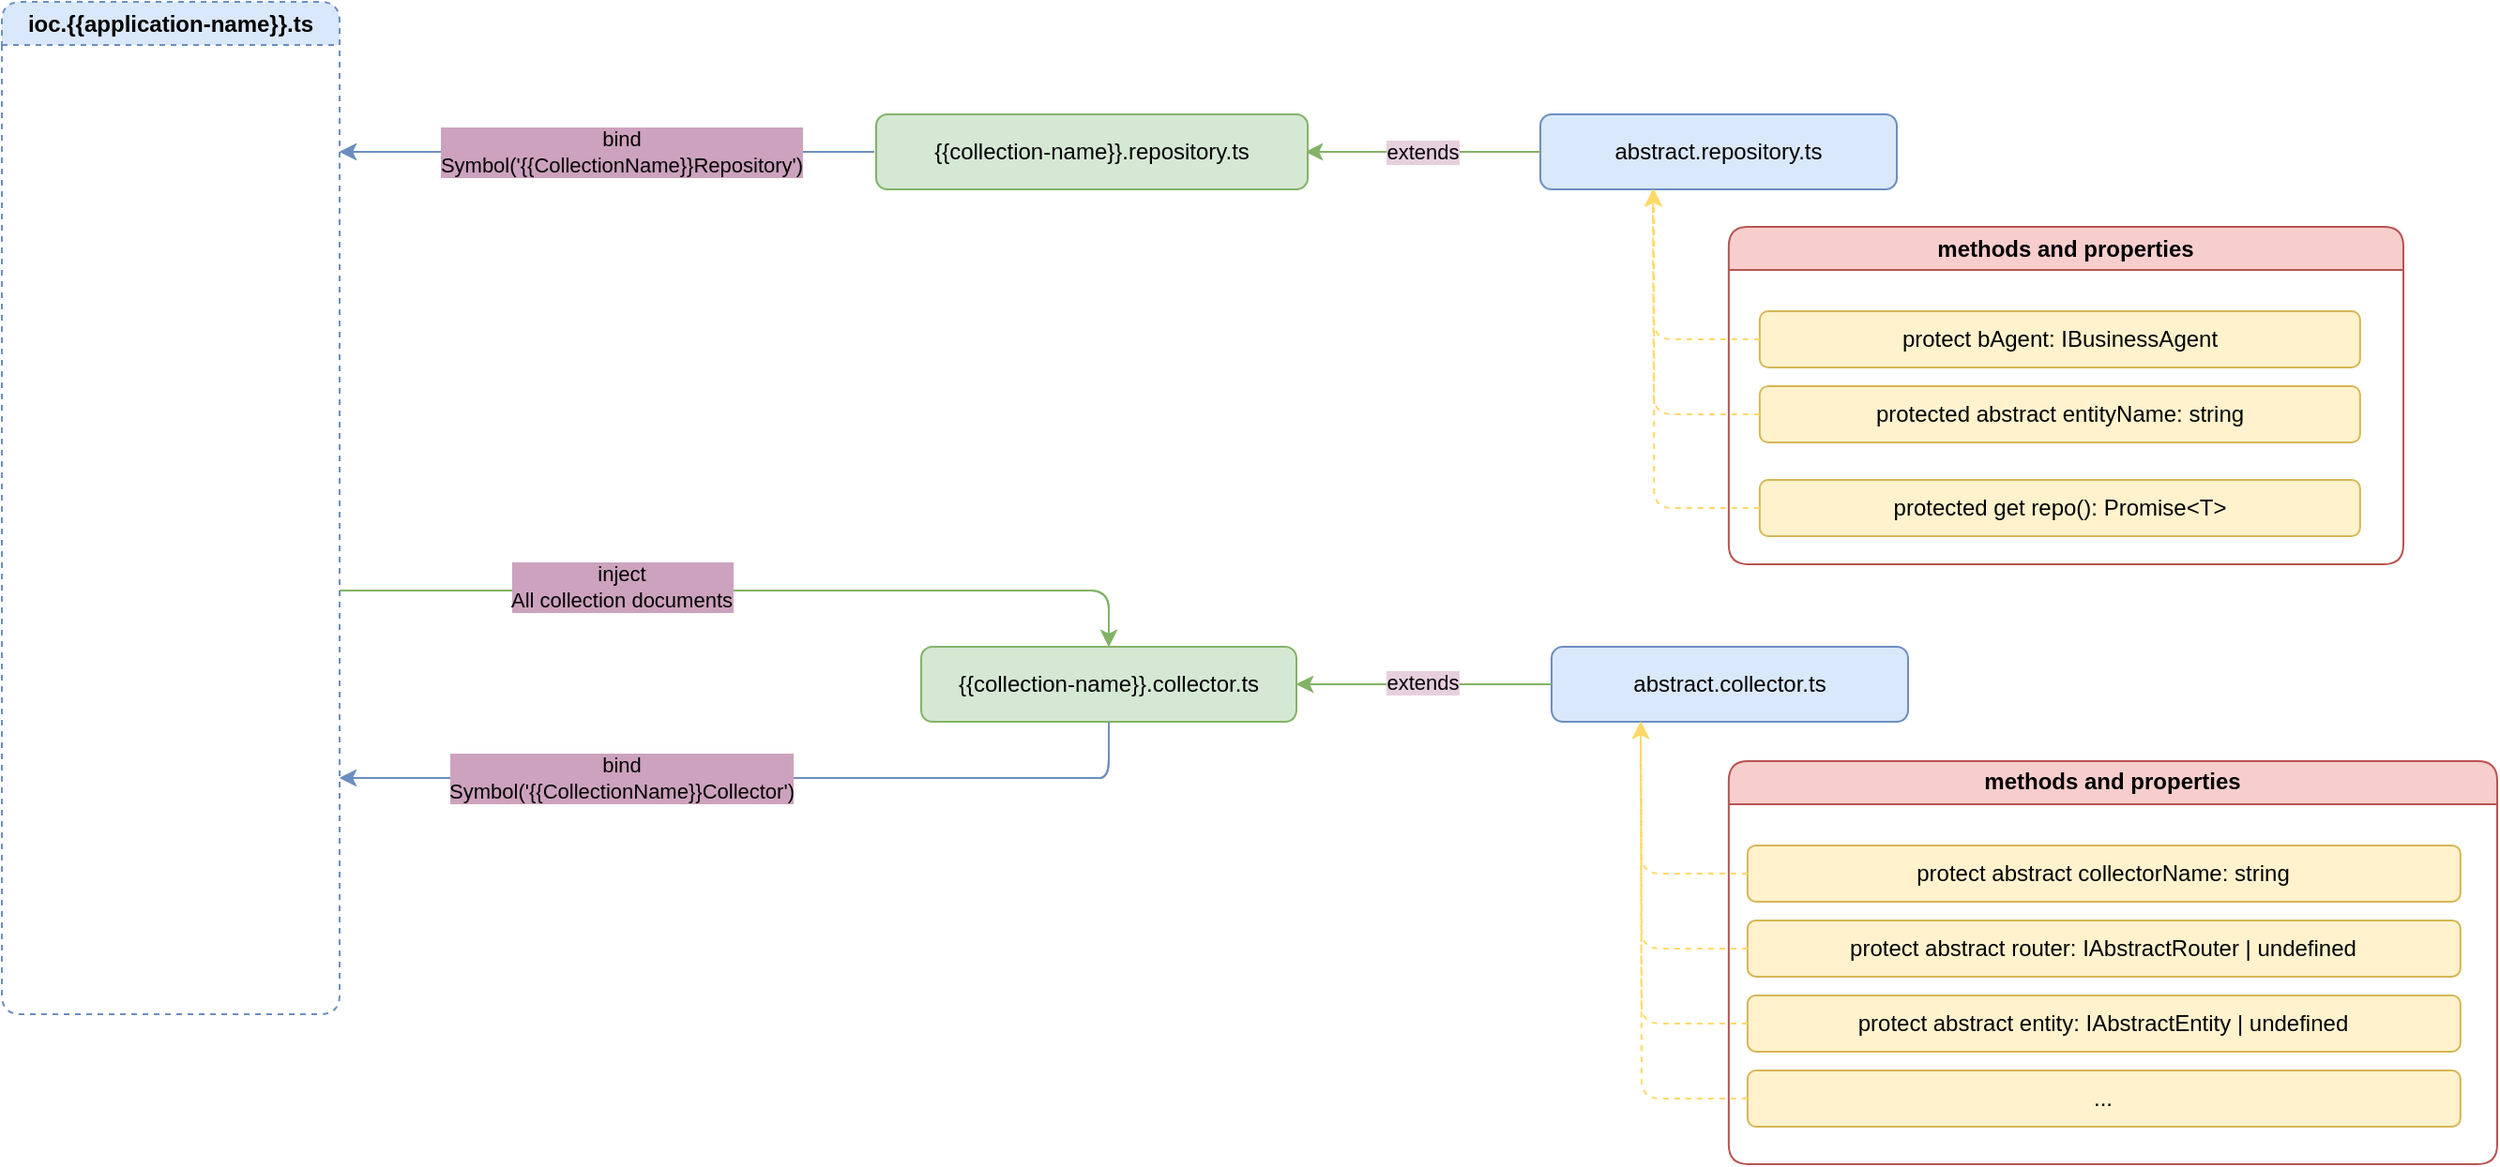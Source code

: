 <mxfile version="20.8.20" type="device"><diagram name="Page-1" id="80O2nJc7z4xPNH433JoD"><mxGraphModel dx="1687" dy="967" grid="1" gridSize="10" guides="1" tooltips="1" connect="1" arrows="1" fold="1" page="1" pageScale="1" pageWidth="850" pageHeight="1100" math="0" shadow="0"><root><mxCell id="0"/><mxCell id="1" parent="0"/><mxCell id="yMosthVvoZRHK871lkI2-1" style="edgeStyle=orthogonalEdgeStyle;rounded=1;orthogonalLoop=1;jettySize=auto;html=1;entryX=0.5;entryY=0;entryDx=0;entryDy=0;fillColor=#d5e8d4;strokeColor=#82b366;" parent="1" target="yMosthVvoZRHK871lkI2-5" edge="1"><mxGeometry relative="1" as="geometry"><mxPoint x="360" y="594" as="sourcePoint"/><Array as="points"><mxPoint x="440" y="593.97"/><mxPoint x="760" y="593.97"/></Array></mxGeometry></mxCell><mxCell id="yMosthVvoZRHK871lkI2-2" value="inject&lt;br&gt;All collection documents" style="edgeLabel;html=1;align=center;verticalAlign=middle;resizable=0;points=[];labelBackgroundColor=#CDA2BE;" parent="yMosthVvoZRHK871lkI2-1" vertex="1" connectable="0"><mxGeometry x="-0.187" y="2" relative="1" as="geometry"><mxPoint x="-29" as="offset"/></mxGeometry></mxCell><mxCell id="yMosthVvoZRHK871lkI2-3" style="edgeStyle=orthogonalEdgeStyle;rounded=1;orthogonalLoop=1;jettySize=auto;html=1;exitX=0.5;exitY=1;exitDx=0;exitDy=0;fillColor=#dae8fc;strokeColor=#6c8ebf;" parent="1" source="yMosthVvoZRHK871lkI2-5" edge="1"><mxGeometry relative="1" as="geometry"><mxPoint x="360" y="694" as="targetPoint"/><Array as="points"><mxPoint x="760" y="693.97"/><mxPoint x="440" y="693.97"/></Array></mxGeometry></mxCell><mxCell id="yMosthVvoZRHK871lkI2-4" value="bind&lt;br&gt;Symbol('{{CollectionName}}Collector')" style="edgeLabel;html=1;align=center;verticalAlign=middle;resizable=0;points=[];labelBackgroundColor=#CDA2BE;" parent="yMosthVvoZRHK871lkI2-3" vertex="1" connectable="0"><mxGeometry x="0.337" y="4" relative="1" as="geometry"><mxPoint x="4" y="-4" as="offset"/></mxGeometry></mxCell><mxCell id="yMosthVvoZRHK871lkI2-5" value="{{collection-name}}.collector.ts" style="rounded=1;whiteSpace=wrap;html=1;fillColor=#d5e8d4;strokeColor=#82b366;" parent="1" vertex="1"><mxGeometry x="670" y="623.97" width="200" height="40" as="geometry"/></mxCell><mxCell id="yMosthVvoZRHK871lkI2-6" style="edgeStyle=orthogonalEdgeStyle;rounded=0;orthogonalLoop=1;jettySize=auto;html=1;entryX=1;entryY=0.5;entryDx=0;entryDy=0;fillColor=#d5e8d4;strokeColor=#82b366;" parent="1" source="yMosthVvoZRHK871lkI2-7" edge="1"><mxGeometry relative="1" as="geometry"><mxPoint x="870" y="643.97" as="targetPoint"/></mxGeometry></mxCell><mxCell id="yMosthVvoZRHK871lkI2-7" value="abstract.collector.ts" style="rounded=1;whiteSpace=wrap;html=1;fillColor=#dae8fc;strokeColor=#6c8ebf;" parent="1" vertex="1"><mxGeometry x="1006" y="623.97" width="190" height="40" as="geometry"/></mxCell><mxCell id="yMosthVvoZRHK871lkI2-8" style="edgeStyle=orthogonalEdgeStyle;rounded=0;orthogonalLoop=1;jettySize=auto;html=1;fillColor=#dae8fc;strokeColor=#6c8ebf;" parent="1" edge="1"><mxGeometry relative="1" as="geometry"><mxPoint x="360" y="360" as="targetPoint"/><mxPoint x="645" y="360" as="sourcePoint"/></mxGeometry></mxCell><mxCell id="yMosthVvoZRHK871lkI2-9" style="edgeStyle=orthogonalEdgeStyle;rounded=0;orthogonalLoop=1;jettySize=auto;html=1;fillColor=#d5e8d4;strokeColor=#82b366;entryX=1;entryY=0.5;entryDx=0;entryDy=0;" parent="1" edge="1"><mxGeometry relative="1" as="geometry"><mxPoint x="875" y="360" as="targetPoint"/><mxPoint x="1006" y="360" as="sourcePoint"/></mxGeometry></mxCell><mxCell id="yMosthVvoZRHK871lkI2-10" value="extends" style="edgeLabel;html=1;align=center;verticalAlign=middle;resizable=0;points=[];labelBackgroundColor=#E6D0DE;" parent="1" vertex="1" connectable="0"><mxGeometry x="910" y="364" as="geometry"><mxPoint x="27" y="-4" as="offset"/></mxGeometry></mxCell><mxCell id="yMosthVvoZRHK871lkI2-11" value="abstract.repository.ts" style="rounded=1;whiteSpace=wrap;html=1;fillColor=#dae8fc;strokeColor=#6c8ebf;" parent="1" vertex="1"><mxGeometry x="1000" y="340" width="190" height="40" as="geometry"/></mxCell><mxCell id="yMosthVvoZRHK871lkI2-12" value="methods and properties" style="swimlane;whiteSpace=wrap;html=1;fillColor=#f8cecc;strokeColor=#b85450;rounded=1;" parent="1" vertex="1"><mxGeometry x="1100.43" y="684.97" width="409.57" height="215.03" as="geometry"/></mxCell><mxCell id="yMosthVvoZRHK871lkI2-13" value="protect abstract collectorName: string" style="rounded=1;whiteSpace=wrap;html=1;fillColor=#fff2cc;strokeColor=#d6b656;" parent="yMosthVvoZRHK871lkI2-12" vertex="1"><mxGeometry x="10" y="45" width="380" height="30" as="geometry"/></mxCell><mxCell id="yMosthVvoZRHK871lkI2-14" value="protect abstract router: IAbstractRouter | undefined" style="rounded=1;whiteSpace=wrap;html=1;fillColor=#fff2cc;strokeColor=#d6b656;" parent="yMosthVvoZRHK871lkI2-12" vertex="1"><mxGeometry x="10" y="85" width="380" height="30" as="geometry"/></mxCell><mxCell id="yMosthVvoZRHK871lkI2-15" value="protect abstract entity: IAbstractEntity | undefined" style="rounded=1;whiteSpace=wrap;html=1;fillColor=#fff2cc;strokeColor=#d6b656;" parent="yMosthVvoZRHK871lkI2-12" vertex="1"><mxGeometry x="10" y="125" width="380" height="30" as="geometry"/></mxCell><mxCell id="yMosthVvoZRHK871lkI2-16" value="..." style="rounded=1;whiteSpace=wrap;html=1;fillColor=#fff2cc;strokeColor=#d6b656;" parent="yMosthVvoZRHK871lkI2-12" vertex="1"><mxGeometry x="10" y="165.03" width="380" height="30" as="geometry"/></mxCell><mxCell id="yMosthVvoZRHK871lkI2-17" style="edgeStyle=orthogonalEdgeStyle;rounded=1;orthogonalLoop=1;jettySize=auto;html=1;entryX=0.5;entryY=0;entryDx=0;entryDy=0;fillColor=#d5e8d4;strokeColor=#82b366;" parent="1" edge="1"><mxGeometry relative="1" as="geometry"><mxPoint x="360" y="594" as="sourcePoint"/><Array as="points"><mxPoint x="440" y="593.97"/><mxPoint x="760" y="593.97"/></Array><mxPoint x="770" y="623.97" as="targetPoint"/></mxGeometry></mxCell><mxCell id="yMosthVvoZRHK871lkI2-18" value="inject&lt;br&gt;All collection documents" style="edgeLabel;html=1;align=center;verticalAlign=middle;resizable=0;points=[];labelBackgroundColor=#CDA2BE;" parent="yMosthVvoZRHK871lkI2-17" vertex="1" connectable="0"><mxGeometry x="-0.187" y="2" relative="1" as="geometry"><mxPoint x="-29" as="offset"/></mxGeometry></mxCell><mxCell id="yMosthVvoZRHK871lkI2-19" style="edgeStyle=orthogonalEdgeStyle;rounded=1;orthogonalLoop=1;jettySize=auto;html=1;exitX=0.5;exitY=1;exitDx=0;exitDy=0;fillColor=#dae8fc;strokeColor=#6c8ebf;" parent="1" edge="1"><mxGeometry relative="1" as="geometry"><mxPoint x="360" y="694" as="targetPoint"/><Array as="points"><mxPoint x="760" y="693.97"/><mxPoint x="440" y="693.97"/></Array><mxPoint x="770" y="663.97" as="sourcePoint"/></mxGeometry></mxCell><mxCell id="yMosthVvoZRHK871lkI2-20" value="bind&lt;br&gt;Symbol('{{CollectionName}}Collector')" style="edgeLabel;html=1;align=center;verticalAlign=middle;resizable=0;points=[];labelBackgroundColor=#CDA2BE;" parent="yMosthVvoZRHK871lkI2-19" vertex="1" connectable="0"><mxGeometry x="0.337" y="4" relative="1" as="geometry"><mxPoint x="4" y="-4" as="offset"/></mxGeometry></mxCell><mxCell id="yMosthVvoZRHK871lkI2-21" style="edgeStyle=orthogonalEdgeStyle;rounded=0;orthogonalLoop=1;jettySize=auto;html=1;entryX=1;entryY=0.5;entryDx=0;entryDy=0;fillColor=#d5e8d4;strokeColor=#82b366;" parent="1" edge="1"><mxGeometry relative="1" as="geometry"><mxPoint x="870" y="643.97" as="targetPoint"/><mxPoint x="1006" y="643.97" as="sourcePoint"/></mxGeometry></mxCell><mxCell id="yMosthVvoZRHK871lkI2-22" style="edgeStyle=orthogonalEdgeStyle;rounded=1;orthogonalLoop=1;jettySize=auto;html=1;entryX=0.25;entryY=1;entryDx=0;entryDy=0;exitX=0;exitY=0.5;exitDx=0;exitDy=0;fillColor=#d5e8d4;strokeColor=#FFD966;dashed=1;strokeWidth=1;" parent="1" source="yMosthVvoZRHK871lkI2-13" edge="1"><mxGeometry relative="1" as="geometry"><mxPoint x="1053.5" y="663.97" as="targetPoint"/></mxGeometry></mxCell><mxCell id="yMosthVvoZRHK871lkI2-23" style="edgeStyle=orthogonalEdgeStyle;rounded=1;orthogonalLoop=1;jettySize=auto;html=1;entryX=0.25;entryY=1;entryDx=0;entryDy=0;exitX=0;exitY=0.5;exitDx=0;exitDy=0;fillColor=#d5e8d4;strokeColor=#FFD966;dashed=1;" parent="1" source="yMosthVvoZRHK871lkI2-14" edge="1"><mxGeometry relative="1" as="geometry"><mxPoint x="1053.5" y="663.97" as="targetPoint"/></mxGeometry></mxCell><mxCell id="yMosthVvoZRHK871lkI2-24" style="edgeStyle=orthogonalEdgeStyle;rounded=1;orthogonalLoop=1;jettySize=auto;html=1;entryX=0.25;entryY=1;entryDx=0;entryDy=0;exitX=0;exitY=0.5;exitDx=0;exitDy=0;fillColor=#d5e8d4;strokeColor=#FFD966;dashed=1;" parent="1" source="yMosthVvoZRHK871lkI2-15" edge="1"><mxGeometry relative="1" as="geometry"><mxPoint x="1053.5" y="663.97" as="targetPoint"/></mxGeometry></mxCell><mxCell id="yMosthVvoZRHK871lkI2-25" style="edgeStyle=orthogonalEdgeStyle;rounded=1;orthogonalLoop=1;jettySize=auto;html=1;entryX=0.25;entryY=1;entryDx=0;entryDy=0;exitX=0;exitY=0.5;exitDx=0;exitDy=0;fillColor=#d5e8d4;strokeColor=#FFD966;dashed=1;" parent="1" source="yMosthVvoZRHK871lkI2-16" edge="1"><mxGeometry relative="1" as="geometry"><mxPoint x="1053.5" y="663.97" as="targetPoint"/></mxGeometry></mxCell><mxCell id="yMosthVvoZRHK871lkI2-26" value="ioc.{{application-name}}.ts" style="swimlane;whiteSpace=wrap;html=1;rounded=1;dashed=1;fillColor=#dae8fc;strokeColor=#6c8ebf;" parent="1" vertex="1"><mxGeometry x="180" y="280" width="180" height="540" as="geometry"/></mxCell><mxCell id="yMosthVvoZRHK871lkI2-27" style="edgeStyle=orthogonalEdgeStyle;rounded=0;orthogonalLoop=1;jettySize=auto;html=1;fillColor=#dae8fc;strokeColor=#6c8ebf;" parent="1" edge="1"><mxGeometry relative="1" as="geometry"><mxPoint x="360" y="360" as="targetPoint"/><mxPoint x="645" y="360" as="sourcePoint"/></mxGeometry></mxCell><mxCell id="yMosthVvoZRHK871lkI2-28" value="bind&lt;br&gt;Symbol('{{CollectionName}}Repository')" style="edgeLabel;html=1;align=center;verticalAlign=middle;resizable=0;points=[];labelBackgroundColor=#CDA2BE;" parent="yMosthVvoZRHK871lkI2-27" vertex="1" connectable="0"><mxGeometry x="-0.066" relative="1" as="geometry"><mxPoint x="-2" as="offset"/></mxGeometry></mxCell><mxCell id="yMosthVvoZRHK871lkI2-29" style="edgeStyle=orthogonalEdgeStyle;rounded=0;orthogonalLoop=1;jettySize=auto;html=1;fillColor=#d5e8d4;strokeColor=#82b366;entryX=1;entryY=0.5;entryDx=0;entryDy=0;" parent="1" edge="1"><mxGeometry relative="1" as="geometry"><mxPoint x="875" y="360" as="targetPoint"/><mxPoint x="1000" y="360" as="sourcePoint"/></mxGeometry></mxCell><mxCell id="yMosthVvoZRHK871lkI2-30" value="extends" style="edgeLabel;html=1;align=center;verticalAlign=middle;resizable=0;points=[];labelBackgroundColor=#E6D0DE;" parent="1" vertex="1" connectable="0"><mxGeometry x="910" y="364" as="geometry"><mxPoint x="27" y="-4" as="offset"/></mxGeometry></mxCell><mxCell id="yMosthVvoZRHK871lkI2-31" value="{{collection-name}}.repository.ts" style="rounded=1;whiteSpace=wrap;html=1;fillColor=#d5e8d4;strokeColor=#82b366;" parent="1" vertex="1"><mxGeometry x="646" y="340" width="230" height="40" as="geometry"/></mxCell><mxCell id="yMosthVvoZRHK871lkI2-32" value="protect bAgent: IBusinessAgent" style="rounded=1;whiteSpace=wrap;html=1;fillColor=#fff2cc;strokeColor=#d6b656;" parent="1" vertex="1"><mxGeometry x="1116.93" y="445" width="320" height="30" as="geometry"/></mxCell><mxCell id="yMosthVvoZRHK871lkI2-33" value="protected abstract entityName: string" style="rounded=1;whiteSpace=wrap;html=1;fillColor=#fff2cc;strokeColor=#d6b656;" parent="1" vertex="1"><mxGeometry x="1116.93" y="485" width="320" height="30" as="geometry"/></mxCell><mxCell id="yMosthVvoZRHK871lkI2-34" style="edgeStyle=orthogonalEdgeStyle;rounded=1;sketch=0;jumpStyle=none;orthogonalLoop=1;jettySize=auto;html=1;entryX=0.25;entryY=1;entryDx=0;entryDy=0;shadow=0;dashed=1;strokeWidth=1;exitX=0;exitY=0.5;exitDx=0;exitDy=0;fillColor=#fff2cc;strokeColor=#FFD966;labelBackgroundColor=#FFF2CC;" parent="1" source="yMosthVvoZRHK871lkI2-32" edge="1"><mxGeometry relative="1" as="geometry"><mxPoint x="1060" y="380" as="targetPoint"/></mxGeometry></mxCell><mxCell id="yMosthVvoZRHK871lkI2-35" style="edgeStyle=orthogonalEdgeStyle;rounded=1;sketch=0;jumpStyle=none;orthogonalLoop=1;jettySize=auto;html=1;entryX=0.25;entryY=1;entryDx=0;entryDy=0;shadow=0;dashed=1;strokeWidth=1;exitX=0;exitY=0.5;exitDx=0;exitDy=0;fillColor=#d5e8d4;strokeColor=#FFD966;labelBackgroundColor=#FFD966;" parent="1" source="yMosthVvoZRHK871lkI2-33" edge="1"><mxGeometry relative="1" as="geometry"><mxPoint x="1060" y="380" as="targetPoint"/></mxGeometry></mxCell><mxCell id="yMosthVvoZRHK871lkI2-36" value="methods and properties" style="swimlane;whiteSpace=wrap;html=1;fillColor=#f8cecc;strokeColor=#b85450;rounded=1;" parent="1" vertex="1"><mxGeometry x="1100.43" y="400" width="359.57" height="180" as="geometry"/></mxCell><mxCell id="yMosthVvoZRHK871lkI2-37" value="protected get repo(): Promise&amp;lt;T&amp;gt;" style="rounded=1;whiteSpace=wrap;html=1;fillColor=#fff2cc;strokeColor=#d6b656;" parent="yMosthVvoZRHK871lkI2-36" vertex="1"><mxGeometry x="16.5" y="135" width="320" height="30" as="geometry"/></mxCell><mxCell id="yMosthVvoZRHK871lkI2-38" value="extends" style="edgeLabel;html=1;align=center;verticalAlign=middle;resizable=0;points=[];labelBackgroundColor=#E6D0DE;" parent="1" vertex="1" connectable="0"><mxGeometry x="910" y="647" as="geometry"><mxPoint x="27" y="-4" as="offset"/></mxGeometry></mxCell><mxCell id="yMosthVvoZRHK871lkI2-39" style="edgeStyle=orthogonalEdgeStyle;rounded=1;sketch=0;jumpStyle=none;orthogonalLoop=1;jettySize=auto;html=1;entryX=0.319;entryY=1.004;entryDx=0;entryDy=0;entryPerimeter=0;shadow=0;dashed=1;strokeWidth=1;exitX=0;exitY=0.5;exitDx=0;exitDy=0;labelBackgroundColor=#FFF2CC;fillColor=#fff2cc;strokeColor=#FFD966;" parent="1" source="yMosthVvoZRHK871lkI2-37" target="yMosthVvoZRHK871lkI2-11" edge="1"><mxGeometry relative="1" as="geometry"><Array as="points"><mxPoint x="1061" y="550"/></Array></mxGeometry></mxCell></root></mxGraphModel></diagram></mxfile>